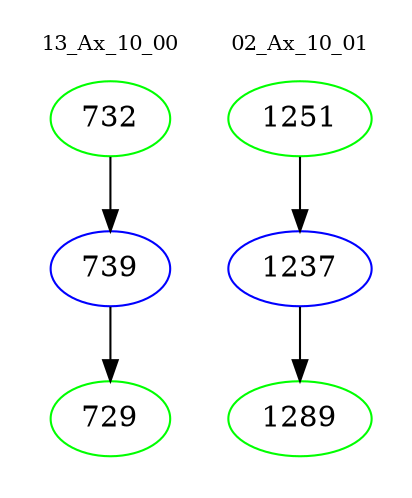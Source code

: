 digraph{
subgraph cluster_0 {
color = white
label = "13_Ax_10_00";
fontsize=10;
T0_732 [label="732", color="green"]
T0_732 -> T0_739 [color="black"]
T0_739 [label="739", color="blue"]
T0_739 -> T0_729 [color="black"]
T0_729 [label="729", color="green"]
}
subgraph cluster_1 {
color = white
label = "02_Ax_10_01";
fontsize=10;
T1_1251 [label="1251", color="green"]
T1_1251 -> T1_1237 [color="black"]
T1_1237 [label="1237", color="blue"]
T1_1237 -> T1_1289 [color="black"]
T1_1289 [label="1289", color="green"]
}
}
